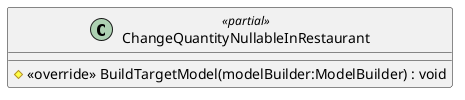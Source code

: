 @startuml
class ChangeQuantityNullableInRestaurant <<partial>> {
    # <<override>> BuildTargetModel(modelBuilder:ModelBuilder) : void
}
@enduml

